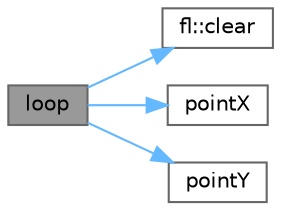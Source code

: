 digraph "loop"
{
 // INTERACTIVE_SVG=YES
 // LATEX_PDF_SIZE
  bgcolor="transparent";
  edge [fontname=Helvetica,fontsize=10,labelfontname=Helvetica,labelfontsize=10];
  node [fontname=Helvetica,fontsize=10,shape=box,height=0.2,width=0.4];
  rankdir="LR";
  Node1 [id="Node000001",label="loop",height=0.2,width=0.4,color="gray40", fillcolor="grey60", style="filled", fontcolor="black",tooltip=" "];
  Node1 -> Node2 [id="edge1_Node000001_Node000002",color="steelblue1",style="solid",tooltip=" "];
  Node2 [id="Node000002",label="fl::clear",height=0.2,width=0.4,color="grey40", fillcolor="white", style="filled",URL="$d4/d36/namespacefl_a29022c57817c486135e4939abce404d6.html#a29022c57817c486135e4939abce404d6",tooltip=" "];
  Node1 -> Node3 [id="edge2_Node000001_Node000003",color="steelblue1",style="solid",tooltip=" "];
  Node3 [id="Node000003",label="pointX",height=0.2,width=0.4,color="grey40", fillcolor="white", style="filled",URL="$d8/d14/simple_8h_a3e56ec353c55de298f17d33f54cb88b9.html#a3e56ec353c55de298f17d33f54cb88b9",tooltip=" "];
  Node1 -> Node4 [id="edge3_Node000001_Node000004",color="steelblue1",style="solid",tooltip=" "];
  Node4 [id="Node000004",label="pointY",height=0.2,width=0.4,color="grey40", fillcolor="white", style="filled",URL="$d8/d14/simple_8h_aaadba1184e4d7ee0282a884d04fc932d.html#aaadba1184e4d7ee0282a884d04fc932d",tooltip=" "];
}
